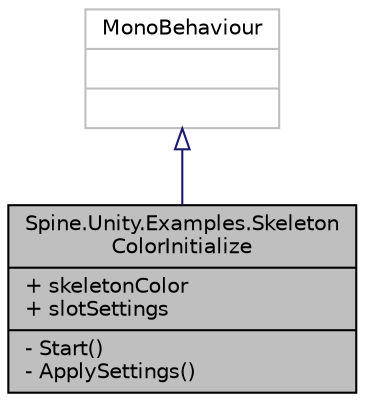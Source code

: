 digraph "Spine.Unity.Examples.SkeletonColorInitialize"
{
 // LATEX_PDF_SIZE
  edge [fontname="Helvetica",fontsize="10",labelfontname="Helvetica",labelfontsize="10"];
  node [fontname="Helvetica",fontsize="10",shape=record];
  Node1 [label="{Spine.Unity.Examples.Skeleton\lColorInitialize\n|+ skeletonColor\l+ slotSettings\l|- Start()\l- ApplySettings()\l}",height=0.2,width=0.4,color="black", fillcolor="grey75", style="filled", fontcolor="black",tooltip="Stores and serializes initial settings for a Spine Skeleton component. The settings only get applied ..."];
  Node2 -> Node1 [dir="back",color="midnightblue",fontsize="10",style="solid",arrowtail="onormal",fontname="Helvetica"];
  Node2 [label="{MonoBehaviour\n||}",height=0.2,width=0.4,color="grey75", fillcolor="white", style="filled",tooltip=" "];
}
